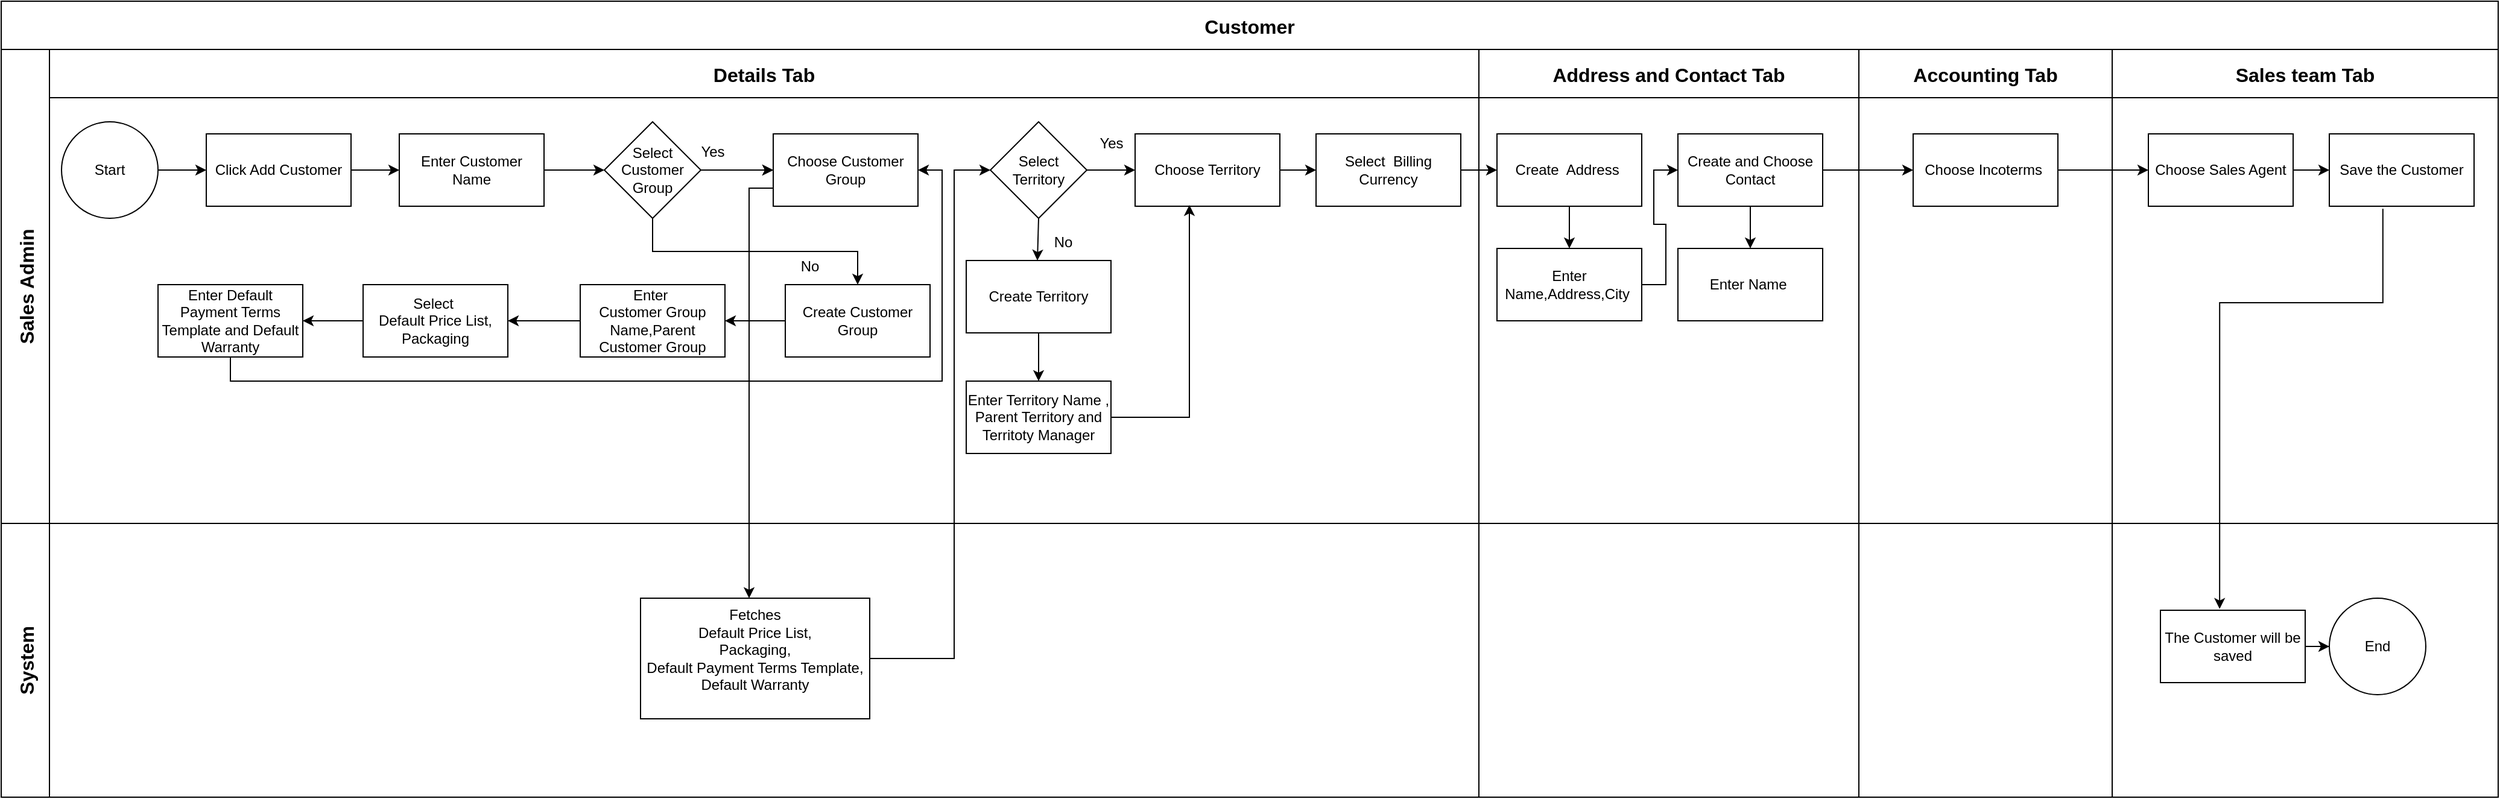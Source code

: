 <mxfile version="28.0.5">
  <diagram name="Page-1" id="mYWzqSMtHuaNR0oqPBAB">
    <mxGraphModel dx="981" dy="489" grid="1" gridSize="10" guides="1" tooltips="1" connect="1" arrows="1" fold="1" page="1" pageScale="1" pageWidth="1400" pageHeight="850" math="0" shadow="0">
      <root>
        <mxCell id="0" />
        <mxCell id="1" parent="0" />
        <mxCell id="lQjqS9JauD-RiS_Uu7O6-1" value="Customer" style="shape=table;childLayout=tableLayout;startSize=40;collapsible=0;recursiveResize=0;expand=0;fontSize=16;fontStyle=1;points=[[0,0,0,0,0],[0,0.25,0,0,0],[0,0.5,0,0,0],[0,0.75,0,0,0],[0,1,0,0,0],[0.25,0,0,0,0],[0.25,1,0,0,0],[0.5,0,0,0,0],[0.5,1,0,0,0],[0.75,0,0,0,0],[0.75,1,0,0,0],[1,0,0,0,0],[1,0.25,0,0,0],[1,0.5,0,0,0],[1,0.75,0,0,0],[1,1,0,0,0]];" vertex="1" parent="1">
          <mxGeometry x="350" y="70" width="2070" height="660" as="geometry" />
        </mxCell>
        <mxCell id="lQjqS9JauD-RiS_Uu7O6-2" value="Sales Admin" style="shape=tableRow;horizontal=0;swimlaneHead=0;swimlaneBody=0;top=0;left=0;strokeColor=inherit;bottom=0;right=0;dropTarget=0;fontStyle=1;fillColor=none;points=[[0,0.5],[1,0.5]];portConstraint=eastwest;startSize=40;collapsible=0;recursiveResize=0;expand=0;fontSize=16;" vertex="1" parent="lQjqS9JauD-RiS_Uu7O6-1">
          <mxGeometry y="40" width="2070" height="393" as="geometry" />
        </mxCell>
        <mxCell id="lQjqS9JauD-RiS_Uu7O6-3" value="Details Tab" style="swimlane;swimlaneHead=0;swimlaneBody=0;fontStyle=1;strokeColor=inherit;connectable=0;fillColor=none;startSize=40;collapsible=0;recursiveResize=0;expand=0;fontSize=16;" vertex="1" parent="lQjqS9JauD-RiS_Uu7O6-2">
          <mxGeometry x="40" width="1185" height="393" as="geometry">
            <mxRectangle width="1185" height="393" as="alternateBounds" />
          </mxGeometry>
        </mxCell>
        <mxCell id="lQjqS9JauD-RiS_Uu7O6-4" value="Address and Contact Tab" style="swimlane;swimlaneHead=0;swimlaneBody=0;fontStyle=1;strokeColor=inherit;connectable=0;fillColor=none;startSize=40;collapsible=0;recursiveResize=0;expand=0;fontSize=16;" vertex="1" parent="lQjqS9JauD-RiS_Uu7O6-2">
          <mxGeometry x="1225" width="315" height="393" as="geometry">
            <mxRectangle width="315" height="393" as="alternateBounds" />
          </mxGeometry>
        </mxCell>
        <mxCell id="lQjqS9JauD-RiS_Uu7O6-5" value="Accounting Tab" style="swimlane;swimlaneHead=0;swimlaneBody=0;fontStyle=1;strokeColor=inherit;connectable=0;fillColor=none;startSize=40;collapsible=0;recursiveResize=0;expand=0;fontSize=16;" vertex="1" parent="lQjqS9JauD-RiS_Uu7O6-2">
          <mxGeometry x="1540" width="210" height="393" as="geometry">
            <mxRectangle width="210" height="393" as="alternateBounds" />
          </mxGeometry>
        </mxCell>
        <mxCell id="lQjqS9JauD-RiS_Uu7O6-6" value="Choose Incoterms&amp;nbsp;" style="whiteSpace=wrap;html=1;" vertex="1" parent="lQjqS9JauD-RiS_Uu7O6-5">
          <mxGeometry x="45" y="70" width="120" height="60" as="geometry" />
        </mxCell>
        <mxCell id="lQjqS9JauD-RiS_Uu7O6-7" value="Sales team Tab" style="swimlane;swimlaneHead=0;swimlaneBody=0;fontStyle=1;strokeColor=inherit;connectable=0;fillColor=none;startSize=40;collapsible=0;recursiveResize=0;expand=0;fontSize=16;" vertex="1" parent="lQjqS9JauD-RiS_Uu7O6-2">
          <mxGeometry x="1750" width="320" height="393" as="geometry">
            <mxRectangle width="320" height="393" as="alternateBounds" />
          </mxGeometry>
        </mxCell>
        <mxCell id="lQjqS9JauD-RiS_Uu7O6-8" value="" style="edgeStyle=orthogonalEdgeStyle;rounded=0;orthogonalLoop=1;jettySize=auto;html=1;" edge="1" parent="lQjqS9JauD-RiS_Uu7O6-7" source="lQjqS9JauD-RiS_Uu7O6-9" target="lQjqS9JauD-RiS_Uu7O6-10">
          <mxGeometry relative="1" as="geometry" />
        </mxCell>
        <mxCell id="lQjqS9JauD-RiS_Uu7O6-9" value="Choose Sales Agent" style="whiteSpace=wrap;html=1;" vertex="1" parent="lQjqS9JauD-RiS_Uu7O6-7">
          <mxGeometry x="30" y="70" width="120" height="60" as="geometry" />
        </mxCell>
        <mxCell id="lQjqS9JauD-RiS_Uu7O6-10" value="Save the Customer" style="rounded=0;whiteSpace=wrap;html=1;" vertex="1" parent="lQjqS9JauD-RiS_Uu7O6-7">
          <mxGeometry x="180" y="70" width="120" height="60" as="geometry" />
        </mxCell>
        <mxCell id="lQjqS9JauD-RiS_Uu7O6-11" value="" style="edgeStyle=orthogonalEdgeStyle;rounded=0;orthogonalLoop=1;jettySize=auto;html=1;" edge="1" parent="lQjqS9JauD-RiS_Uu7O6-2" source="lQjqS9JauD-RiS_Uu7O6-6" target="lQjqS9JauD-RiS_Uu7O6-9">
          <mxGeometry relative="1" as="geometry" />
        </mxCell>
        <mxCell id="lQjqS9JauD-RiS_Uu7O6-12" value="System" style="shape=tableRow;horizontal=0;swimlaneHead=0;swimlaneBody=0;top=0;left=0;strokeColor=inherit;bottom=0;right=0;dropTarget=0;fontStyle=1;fillColor=none;points=[[0,0.5],[1,0.5]];portConstraint=eastwest;startSize=40;collapsible=0;recursiveResize=0;expand=0;fontSize=16;" vertex="1" parent="lQjqS9JauD-RiS_Uu7O6-1">
          <mxGeometry y="433" width="2070" height="227" as="geometry" />
        </mxCell>
        <mxCell id="lQjqS9JauD-RiS_Uu7O6-13" value="" style="swimlane;swimlaneHead=0;swimlaneBody=0;fontStyle=1;connectable=0;strokeColor=inherit;fillColor=none;startSize=0;collapsible=0;recursiveResize=0;expand=0;fontSize=16;" vertex="1" parent="lQjqS9JauD-RiS_Uu7O6-12">
          <mxGeometry x="40" width="1185" height="227" as="geometry">
            <mxRectangle width="1185" height="227" as="alternateBounds" />
          </mxGeometry>
        </mxCell>
        <mxCell id="lQjqS9JauD-RiS_Uu7O6-14" value="" style="swimlane;swimlaneHead=0;swimlaneBody=0;fontStyle=1;connectable=0;strokeColor=inherit;fillColor=none;startSize=0;collapsible=0;recursiveResize=0;expand=0;fontSize=16;" vertex="1" parent="lQjqS9JauD-RiS_Uu7O6-12">
          <mxGeometry x="1225" width="315" height="227" as="geometry">
            <mxRectangle width="315" height="227" as="alternateBounds" />
          </mxGeometry>
        </mxCell>
        <mxCell id="lQjqS9JauD-RiS_Uu7O6-15" style="swimlane;swimlaneHead=0;swimlaneBody=0;fontStyle=1;connectable=0;strokeColor=inherit;fillColor=none;startSize=0;collapsible=0;recursiveResize=0;expand=0;fontSize=16;" vertex="1" parent="lQjqS9JauD-RiS_Uu7O6-12">
          <mxGeometry x="1540" width="210" height="227" as="geometry">
            <mxRectangle width="210" height="227" as="alternateBounds" />
          </mxGeometry>
        </mxCell>
        <mxCell id="lQjqS9JauD-RiS_Uu7O6-16" value="" style="swimlane;swimlaneHead=0;swimlaneBody=0;fontStyle=1;connectable=0;strokeColor=inherit;fillColor=none;startSize=0;collapsible=0;recursiveResize=0;expand=0;fontSize=16;" vertex="1" parent="lQjqS9JauD-RiS_Uu7O6-12">
          <mxGeometry x="1750" width="320" height="227" as="geometry">
            <mxRectangle width="320" height="227" as="alternateBounds" />
          </mxGeometry>
        </mxCell>
        <mxCell id="lQjqS9JauD-RiS_Uu7O6-17" value="End" style="ellipse;whiteSpace=wrap;html=1;aspect=fixed;" vertex="1" parent="lQjqS9JauD-RiS_Uu7O6-16">
          <mxGeometry x="180" y="62" width="80" height="80" as="geometry" />
        </mxCell>
        <mxCell id="lQjqS9JauD-RiS_Uu7O6-18" value="The Customer will be saved" style="whiteSpace=wrap;html=1;" vertex="1" parent="lQjqS9JauD-RiS_Uu7O6-16">
          <mxGeometry x="40" y="72" width="120" height="60" as="geometry" />
        </mxCell>
        <mxCell id="lQjqS9JauD-RiS_Uu7O6-19" value="" style="edgeStyle=orthogonalEdgeStyle;rounded=0;orthogonalLoop=1;jettySize=auto;html=1;" edge="1" parent="lQjqS9JauD-RiS_Uu7O6-16" source="lQjqS9JauD-RiS_Uu7O6-18" target="lQjqS9JauD-RiS_Uu7O6-17">
          <mxGeometry relative="1" as="geometry" />
        </mxCell>
        <mxCell id="lQjqS9JauD-RiS_Uu7O6-20" style="edgeStyle=orthogonalEdgeStyle;rounded=0;orthogonalLoop=1;jettySize=auto;html=1;entryX=0.409;entryY=-0.018;entryDx=0;entryDy=0;entryPerimeter=0;exitX=0.37;exitY=1.036;exitDx=0;exitDy=0;exitPerimeter=0;" edge="1" parent="lQjqS9JauD-RiS_Uu7O6-1" source="lQjqS9JauD-RiS_Uu7O6-10" target="lQjqS9JauD-RiS_Uu7O6-18">
          <mxGeometry relative="1" as="geometry">
            <mxPoint x="1980" y="290" as="sourcePoint" />
            <Array as="points">
              <mxPoint x="1974" y="250" />
              <mxPoint x="1839" y="250" />
            </Array>
          </mxGeometry>
        </mxCell>
        <mxCell id="lQjqS9JauD-RiS_Uu7O6-21" value="" style="edgeStyle=orthogonalEdgeStyle;rounded=0;orthogonalLoop=1;jettySize=auto;html=1;" edge="1" parent="1" source="lQjqS9JauD-RiS_Uu7O6-22" target="lQjqS9JauD-RiS_Uu7O6-24">
          <mxGeometry relative="1" as="geometry" />
        </mxCell>
        <mxCell id="lQjqS9JauD-RiS_Uu7O6-22" value="Start" style="ellipse;whiteSpace=wrap;html=1;aspect=fixed;" vertex="1" parent="1">
          <mxGeometry x="400" y="170" width="80" height="80" as="geometry" />
        </mxCell>
        <mxCell id="lQjqS9JauD-RiS_Uu7O6-23" value="" style="edgeStyle=orthogonalEdgeStyle;rounded=0;orthogonalLoop=1;jettySize=auto;html=1;" edge="1" parent="1" source="lQjqS9JauD-RiS_Uu7O6-24" target="lQjqS9JauD-RiS_Uu7O6-26">
          <mxGeometry relative="1" as="geometry" />
        </mxCell>
        <mxCell id="lQjqS9JauD-RiS_Uu7O6-24" value="Click Add Customer" style="rounded=0;whiteSpace=wrap;html=1;" vertex="1" parent="1">
          <mxGeometry x="520" y="180" width="120" height="60" as="geometry" />
        </mxCell>
        <mxCell id="lQjqS9JauD-RiS_Uu7O6-25" value="" style="edgeStyle=orthogonalEdgeStyle;rounded=0;orthogonalLoop=1;jettySize=auto;html=1;entryX=0;entryY=0.5;entryDx=0;entryDy=0;" edge="1" parent="1" source="lQjqS9JauD-RiS_Uu7O6-26" target="lQjqS9JauD-RiS_Uu7O6-29">
          <mxGeometry relative="1" as="geometry">
            <mxPoint x="840" y="210" as="targetPoint" />
          </mxGeometry>
        </mxCell>
        <mxCell id="lQjqS9JauD-RiS_Uu7O6-26" value="Enter Customer Name" style="rounded=0;whiteSpace=wrap;html=1;" vertex="1" parent="1">
          <mxGeometry x="680" y="180" width="120" height="60" as="geometry" />
        </mxCell>
        <mxCell id="lQjqS9JauD-RiS_Uu7O6-27" value="" style="edgeStyle=orthogonalEdgeStyle;rounded=0;orthogonalLoop=1;jettySize=auto;html=1;" edge="1" parent="1" source="lQjqS9JauD-RiS_Uu7O6-29" target="lQjqS9JauD-RiS_Uu7O6-44">
          <mxGeometry relative="1" as="geometry" />
        </mxCell>
        <mxCell id="lQjqS9JauD-RiS_Uu7O6-28" value="" style="edgeStyle=orthogonalEdgeStyle;rounded=0;orthogonalLoop=1;jettySize=auto;html=1;exitX=0.5;exitY=1;exitDx=0;exitDy=0;" edge="1" parent="1" source="lQjqS9JauD-RiS_Uu7O6-29" target="lQjqS9JauD-RiS_Uu7O6-31">
          <mxGeometry relative="1" as="geometry" />
        </mxCell>
        <mxCell id="lQjqS9JauD-RiS_Uu7O6-29" value="Select&lt;div&gt;Customer Group&lt;/div&gt;" style="rhombus;whiteSpace=wrap;html=1;rounded=0;" vertex="1" parent="1">
          <mxGeometry x="850" y="170" width="80" height="80" as="geometry" />
        </mxCell>
        <mxCell id="lQjqS9JauD-RiS_Uu7O6-30" value="" style="edgeStyle=orthogonalEdgeStyle;rounded=0;orthogonalLoop=1;jettySize=auto;html=1;" edge="1" parent="1" source="lQjqS9JauD-RiS_Uu7O6-31" target="lQjqS9JauD-RiS_Uu7O6-33">
          <mxGeometry relative="1" as="geometry" />
        </mxCell>
        <mxCell id="lQjqS9JauD-RiS_Uu7O6-31" value="Create Customer Group" style="rounded=0;whiteSpace=wrap;html=1;" vertex="1" parent="1">
          <mxGeometry x="1000" y="305" width="120" height="60" as="geometry" />
        </mxCell>
        <mxCell id="lQjqS9JauD-RiS_Uu7O6-32" value="" style="edgeStyle=orthogonalEdgeStyle;rounded=0;orthogonalLoop=1;jettySize=auto;html=1;" edge="1" parent="1" source="lQjqS9JauD-RiS_Uu7O6-33" target="lQjqS9JauD-RiS_Uu7O6-35">
          <mxGeometry relative="1" as="geometry" />
        </mxCell>
        <mxCell id="lQjqS9JauD-RiS_Uu7O6-33" value="Enter&amp;nbsp;&lt;div&gt;Customer Group Name,Parent Customer Group&lt;/div&gt;" style="rounded=0;whiteSpace=wrap;html=1;" vertex="1" parent="1">
          <mxGeometry x="830" y="305" width="120" height="60" as="geometry" />
        </mxCell>
        <mxCell id="lQjqS9JauD-RiS_Uu7O6-34" value="" style="edgeStyle=orthogonalEdgeStyle;rounded=0;orthogonalLoop=1;jettySize=auto;html=1;" edge="1" parent="1" source="lQjqS9JauD-RiS_Uu7O6-35" target="lQjqS9JauD-RiS_Uu7O6-37">
          <mxGeometry relative="1" as="geometry" />
        </mxCell>
        <mxCell id="lQjqS9JauD-RiS_Uu7O6-35" value="Select&amp;nbsp;&lt;div&gt;Default Price List,&lt;/div&gt;&lt;div&gt;Packaging&lt;/div&gt;" style="rounded=0;whiteSpace=wrap;html=1;" vertex="1" parent="1">
          <mxGeometry x="650" y="305" width="120" height="60" as="geometry" />
        </mxCell>
        <mxCell id="lQjqS9JauD-RiS_Uu7O6-36" style="edgeStyle=orthogonalEdgeStyle;rounded=0;orthogonalLoop=1;jettySize=auto;html=1;exitX=0.5;exitY=1;exitDx=0;exitDy=0;entryX=1;entryY=0.5;entryDx=0;entryDy=0;" edge="1" parent="1" source="lQjqS9JauD-RiS_Uu7O6-37" target="lQjqS9JauD-RiS_Uu7O6-44">
          <mxGeometry relative="1" as="geometry">
            <Array as="points">
              <mxPoint x="540" y="385" />
              <mxPoint x="1130" y="385" />
              <mxPoint x="1130" y="210" />
            </Array>
          </mxGeometry>
        </mxCell>
        <mxCell id="lQjqS9JauD-RiS_Uu7O6-37" value="Enter Default Payment Terms Template and Default Warranty" style="rounded=0;whiteSpace=wrap;html=1;" vertex="1" parent="1">
          <mxGeometry x="480" y="305" width="120" height="60" as="geometry" />
        </mxCell>
        <mxCell id="lQjqS9JauD-RiS_Uu7O6-38" value="Yes" style="text;html=1;align=center;verticalAlign=middle;whiteSpace=wrap;rounded=0;" vertex="1" parent="1">
          <mxGeometry x="910" y="180" width="60" height="30" as="geometry" />
        </mxCell>
        <mxCell id="lQjqS9JauD-RiS_Uu7O6-39" value="No" style="text;html=1;align=center;verticalAlign=middle;resizable=0;points=[];autosize=1;strokeColor=none;fillColor=none;" vertex="1" parent="1">
          <mxGeometry x="1000" y="275" width="40" height="30" as="geometry" />
        </mxCell>
        <mxCell id="lQjqS9JauD-RiS_Uu7O6-40" value="" style="edgeStyle=orthogonalEdgeStyle;rounded=0;orthogonalLoop=1;jettySize=auto;html=1;" edge="1" parent="1" source="lQjqS9JauD-RiS_Uu7O6-41" target="lQjqS9JauD-RiS_Uu7O6-46">
          <mxGeometry relative="1" as="geometry" />
        </mxCell>
        <mxCell id="lQjqS9JauD-RiS_Uu7O6-41" value="Select&lt;div&gt;Territory&lt;/div&gt;" style="rhombus;whiteSpace=wrap;html=1;" vertex="1" parent="1">
          <mxGeometry x="1170" y="170" width="80" height="80" as="geometry" />
        </mxCell>
        <mxCell id="lQjqS9JauD-RiS_Uu7O6-42" value="" style="edgeStyle=orthogonalEdgeStyle;rounded=0;orthogonalLoop=1;jettySize=auto;html=1;" edge="1" parent="1" source="lQjqS9JauD-RiS_Uu7O6-29" target="lQjqS9JauD-RiS_Uu7O6-44">
          <mxGeometry relative="1" as="geometry">
            <mxPoint x="1010" y="330" as="sourcePoint" />
            <mxPoint x="1140" y="425" as="targetPoint" />
          </mxGeometry>
        </mxCell>
        <mxCell id="lQjqS9JauD-RiS_Uu7O6-43" style="edgeStyle=orthogonalEdgeStyle;rounded=0;orthogonalLoop=1;jettySize=auto;html=1;exitX=0;exitY=0.75;exitDx=0;exitDy=0;" edge="1" parent="1" source="lQjqS9JauD-RiS_Uu7O6-44">
          <mxGeometry relative="1" as="geometry">
            <mxPoint x="970" y="565" as="targetPoint" />
          </mxGeometry>
        </mxCell>
        <mxCell id="lQjqS9JauD-RiS_Uu7O6-44" value="Choose Customer Group" style="rounded=0;whiteSpace=wrap;html=1;" vertex="1" parent="1">
          <mxGeometry x="990" y="180" width="120" height="60" as="geometry" />
        </mxCell>
        <mxCell id="lQjqS9JauD-RiS_Uu7O6-45" style="edgeStyle=orthogonalEdgeStyle;rounded=0;orthogonalLoop=1;jettySize=auto;html=1;exitX=1;exitY=0.5;exitDx=0;exitDy=0;entryX=0;entryY=0.5;entryDx=0;entryDy=0;" edge="1" parent="1" source="lQjqS9JauD-RiS_Uu7O6-46" target="lQjqS9JauD-RiS_Uu7O6-51">
          <mxGeometry relative="1" as="geometry" />
        </mxCell>
        <mxCell id="lQjqS9JauD-RiS_Uu7O6-46" value="Choose Territory" style="whiteSpace=wrap;html=1;" vertex="1" parent="1">
          <mxGeometry x="1290" y="180" width="120" height="60" as="geometry" />
        </mxCell>
        <mxCell id="lQjqS9JauD-RiS_Uu7O6-47" value="No" style="text;html=1;align=center;verticalAlign=middle;resizable=0;points=[];autosize=1;strokeColor=none;fillColor=none;" vertex="1" parent="1">
          <mxGeometry x="1210" y="255" width="40" height="30" as="geometry" />
        </mxCell>
        <mxCell id="lQjqS9JauD-RiS_Uu7O6-48" value="Enter Territory Name , Parent Territory and Territoty Manager" style="whiteSpace=wrap;html=1;" vertex="1" parent="1">
          <mxGeometry x="1150" y="385" width="120" height="60" as="geometry" />
        </mxCell>
        <mxCell id="lQjqS9JauD-RiS_Uu7O6-49" style="edgeStyle=orthogonalEdgeStyle;rounded=0;orthogonalLoop=1;jettySize=auto;html=1;entryX=0.375;entryY=0.983;entryDx=0;entryDy=0;entryPerimeter=0;" edge="1" parent="1" source="lQjqS9JauD-RiS_Uu7O6-48" target="lQjqS9JauD-RiS_Uu7O6-46">
          <mxGeometry relative="1" as="geometry" />
        </mxCell>
        <mxCell id="lQjqS9JauD-RiS_Uu7O6-50" value="" style="edgeStyle=orthogonalEdgeStyle;rounded=0;orthogonalLoop=1;jettySize=auto;html=1;" edge="1" parent="1" source="lQjqS9JauD-RiS_Uu7O6-51" target="lQjqS9JauD-RiS_Uu7O6-53">
          <mxGeometry relative="1" as="geometry" />
        </mxCell>
        <mxCell id="lQjqS9JauD-RiS_Uu7O6-51" value="Select&amp;nbsp; Billing Currency" style="whiteSpace=wrap;html=1;" vertex="1" parent="1">
          <mxGeometry x="1440" y="180" width="120" height="60" as="geometry" />
        </mxCell>
        <mxCell id="lQjqS9JauD-RiS_Uu7O6-52" value="" style="edgeStyle=orthogonalEdgeStyle;rounded=0;orthogonalLoop=1;jettySize=auto;html=1;" edge="1" parent="1" source="lQjqS9JauD-RiS_Uu7O6-53" target="lQjqS9JauD-RiS_Uu7O6-55">
          <mxGeometry relative="1" as="geometry" />
        </mxCell>
        <mxCell id="lQjqS9JauD-RiS_Uu7O6-53" value="Create&amp;nbsp; Address&amp;nbsp;" style="whiteSpace=wrap;html=1;" vertex="1" parent="1">
          <mxGeometry x="1590" y="180" width="120" height="60" as="geometry" />
        </mxCell>
        <mxCell id="lQjqS9JauD-RiS_Uu7O6-54" style="edgeStyle=orthogonalEdgeStyle;rounded=0;orthogonalLoop=1;jettySize=auto;html=1;entryX=0;entryY=0.5;entryDx=0;entryDy=0;" edge="1" parent="1" source="lQjqS9JauD-RiS_Uu7O6-55" target="lQjqS9JauD-RiS_Uu7O6-58">
          <mxGeometry relative="1" as="geometry" />
        </mxCell>
        <mxCell id="lQjqS9JauD-RiS_Uu7O6-55" value="Enter Name,Ad&lt;span style=&quot;color: rgba(0, 0, 0, 0); font-family: monospace; font-size: 0px; text-align: start; text-wrap-mode: nowrap;&quot;&gt;%3CmxGraphModel%3E%3Croot%3E%3CmxCell%20id%3D%220%22%2F%3E%3CmxCell%20id%3D%221%22%20parent%3D%220%22%2F%3E%3CmxCell%20id%3D%222%22%20value%3D%22Enter%20Name%2CAddress%2CCity%20for%20Address%22%20style%3D%22whiteSpace%3Dwrap%3Bhtml%3D1%3B%22%20vertex%3D%221%22%20parent%3D%221%22%3E%3CmxGeometry%20x%3D%221260%22%20y%3D%22270%22%20width%3D%22120%22%20height%3D%2260%22%20as%3D%22geometry%22%2F%3E%3C%2FmxCell%3E%3C%2Froot%3E%3C%2FmxGraphModel%3E&lt;/span&gt;dress,City&amp;nbsp;" style="whiteSpace=wrap;html=1;" vertex="1" parent="1">
          <mxGeometry x="1590" y="275" width="120" height="60" as="geometry" />
        </mxCell>
        <mxCell id="lQjqS9JauD-RiS_Uu7O6-56" value="" style="edgeStyle=orthogonalEdgeStyle;rounded=0;orthogonalLoop=1;jettySize=auto;html=1;" edge="1" parent="1" source="lQjqS9JauD-RiS_Uu7O6-58" target="lQjqS9JauD-RiS_Uu7O6-59">
          <mxGeometry relative="1" as="geometry" />
        </mxCell>
        <mxCell id="lQjqS9JauD-RiS_Uu7O6-57" value="" style="edgeStyle=orthogonalEdgeStyle;rounded=0;orthogonalLoop=1;jettySize=auto;html=1;" edge="1" parent="1" source="lQjqS9JauD-RiS_Uu7O6-58" target="lQjqS9JauD-RiS_Uu7O6-6">
          <mxGeometry relative="1" as="geometry" />
        </mxCell>
        <mxCell id="lQjqS9JauD-RiS_Uu7O6-58" value="Create and Choose Contact" style="whiteSpace=wrap;html=1;" vertex="1" parent="1">
          <mxGeometry x="1740" y="180" width="120" height="60" as="geometry" />
        </mxCell>
        <mxCell id="lQjqS9JauD-RiS_Uu7O6-59" value="Enter Name&amp;nbsp;" style="whiteSpace=wrap;html=1;" vertex="1" parent="1">
          <mxGeometry x="1740" y="275" width="120" height="60" as="geometry" />
        </mxCell>
        <mxCell id="lQjqS9JauD-RiS_Uu7O6-60" value="" style="edgeStyle=orthogonalEdgeStyle;rounded=0;orthogonalLoop=1;jettySize=auto;html=1;" edge="1" parent="1" source="lQjqS9JauD-RiS_Uu7O6-61" target="lQjqS9JauD-RiS_Uu7O6-48">
          <mxGeometry relative="1" as="geometry" />
        </mxCell>
        <mxCell id="lQjqS9JauD-RiS_Uu7O6-61" value="Create Territory" style="rounded=0;whiteSpace=wrap;html=1;" vertex="1" parent="1">
          <mxGeometry x="1150" y="285" width="120" height="60" as="geometry" />
        </mxCell>
        <mxCell id="lQjqS9JauD-RiS_Uu7O6-62" value="" style="endArrow=classic;html=1;rounded=0;entryX=-0.025;entryY=1;entryDx=0;entryDy=0;entryPerimeter=0;exitX=0.5;exitY=1;exitDx=0;exitDy=0;" edge="1" parent="1" source="lQjqS9JauD-RiS_Uu7O6-41" target="lQjqS9JauD-RiS_Uu7O6-47">
          <mxGeometry width="50" height="50" relative="1" as="geometry">
            <mxPoint x="1210" y="255" as="sourcePoint" />
            <mxPoint x="1260" y="205" as="targetPoint" />
          </mxGeometry>
        </mxCell>
        <mxCell id="lQjqS9JauD-RiS_Uu7O6-63" value="Fetches&lt;div&gt;&lt;span style=&quot;text-wrap-mode: nowrap; background-color: transparent; color: light-dark(rgb(0, 0, 0), rgb(255, 255, 255));&quot;&gt;Default Price List&lt;/span&gt;&lt;span style=&quot;background-color: transparent; color: light-dark(rgb(0, 0, 0), rgb(255, 255, 255)); text-wrap-mode: nowrap;&quot;&gt;,&lt;/span&gt;&lt;/div&gt;&lt;div&gt;&lt;span style=&quot;background-color: transparent; color: light-dark(rgb(0, 0, 0), rgb(255, 255, 255)); text-wrap-mode: nowrap;&quot;&gt;Packaging,&lt;/span&gt;&lt;/div&gt;&lt;div&gt;&lt;span style=&quot;text-wrap-mode: nowrap; background-color: transparent; color: light-dark(rgb(0, 0, 0), rgb(255, 255, 255));&quot;&gt;Default Payment Terms Template,&lt;/span&gt;&lt;/div&gt;&lt;div&gt;&lt;span style=&quot;background-color: transparent; color: light-dark(rgb(0, 0, 0), rgb(255, 255, 255)); text-wrap-mode: nowrap;&quot;&gt;Default Warranty&lt;/span&gt;&lt;/div&gt;&lt;div&gt;&lt;div&gt;&amp;nbsp;&lt;/div&gt;&lt;/div&gt;" style="rounded=0;whiteSpace=wrap;html=1;" vertex="1" parent="1">
          <mxGeometry x="880" y="565" width="190" height="100" as="geometry" />
        </mxCell>
        <mxCell id="lQjqS9JauD-RiS_Uu7O6-64" style="edgeStyle=orthogonalEdgeStyle;rounded=0;orthogonalLoop=1;jettySize=auto;html=1;entryX=0;entryY=0.5;entryDx=0;entryDy=0;" edge="1" parent="1" source="lQjqS9JauD-RiS_Uu7O6-63" target="lQjqS9JauD-RiS_Uu7O6-41">
          <mxGeometry relative="1" as="geometry">
            <mxPoint x="1140" y="185" as="targetPoint" />
            <Array as="points">
              <mxPoint x="1140" y="615" />
              <mxPoint x="1140" y="210" />
            </Array>
          </mxGeometry>
        </mxCell>
        <mxCell id="lQjqS9JauD-RiS_Uu7O6-65" value="Yes" style="text;html=1;align=center;verticalAlign=middle;resizable=0;points=[];autosize=1;strokeColor=none;fillColor=none;" vertex="1" parent="1">
          <mxGeometry x="1250" y="173" width="40" height="30" as="geometry" />
        </mxCell>
      </root>
    </mxGraphModel>
  </diagram>
</mxfile>
